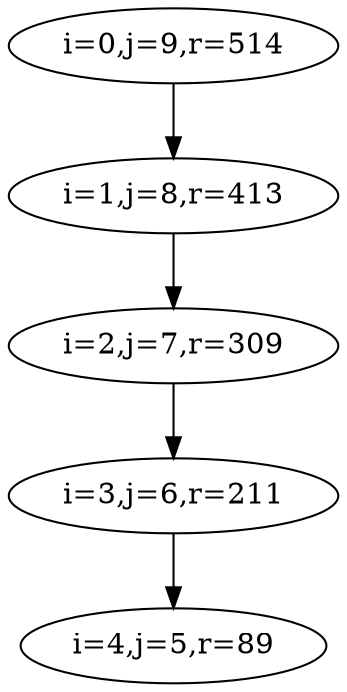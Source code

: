 strict digraph G {
  1 [ label="i=3,j=6,r=211" ];
  2 [ label="i=4,j=5,r=89" ];
  3 [ label="i=2,j=7,r=309" ];
  4 [ label="i=1,j=8,r=413" ];
  5 [ label="i=0,j=9,r=514" ];
  1 -> 2;
  3 -> 1;
  4 -> 3;
  5 -> 4;
}

